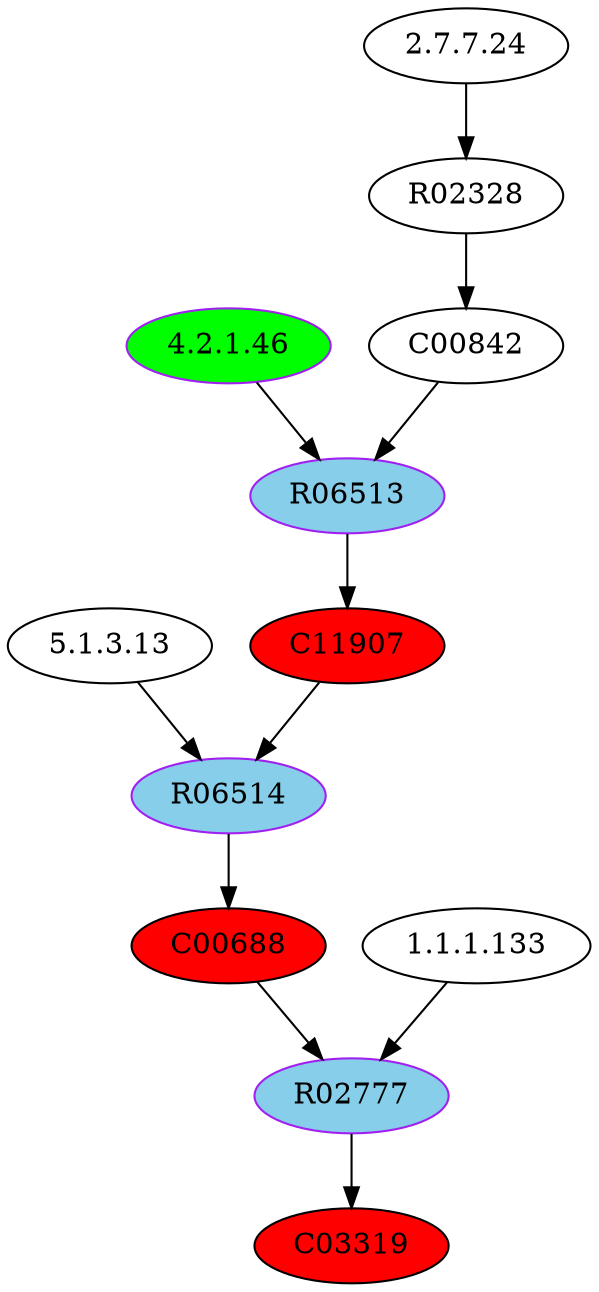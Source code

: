 digraph G {
"5.1.3.13" [type=E];
"2.7.7.24" [type=E];
"1.1.1.133" [type=E];
"4.2.1.46" [color=purple, fillcolor=green, style=filled, type=E];
R02328 [type=R];
R06513 [color=purple, fillcolor=skyblue, style=filled, type=R];
R02777 [color=purple, fillcolor=skyblue, style=filled, type=R];
R06514 [color=purple, fillcolor=skyblue, style=filled, type=R];
C11907 [fillcolor=red, style=filled, type=C];
C00842 [type=C];
C03319 [fillcolor=red, style=filled, type=C];
C00688 [fillcolor=red, style=filled, type=C];
C00688 -> R02777;
R02777 -> C03319;
C11907 -> R06514;
R06514 -> C00688;
C00842 -> R06513;
R06513 -> C11907;
R02328 -> C00842;
"2.7.7.24" -> R02328;
"4.2.1.46" -> R06513;
"1.1.1.133" -> R02777;
"5.1.3.13" -> R06514;
}

